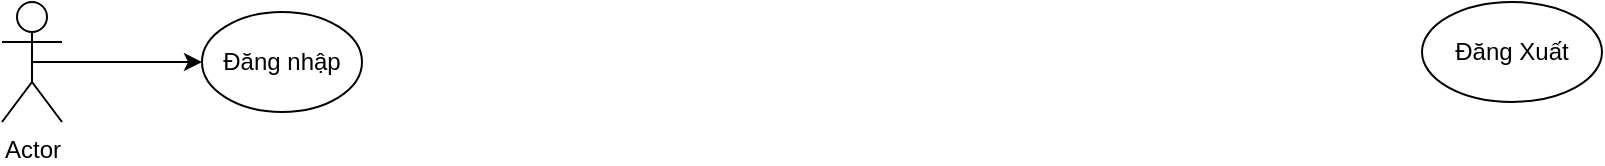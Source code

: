 <mxfile version="22.0.4" type="github">
  <diagram name="Trang-1" id="cRhxTb4dwH8EbBF6ad0r">
    <mxGraphModel dx="938" dy="561" grid="1" gridSize="10" guides="1" tooltips="1" connect="1" arrows="1" fold="1" page="1" pageScale="1" pageWidth="827" pageHeight="1169" math="0" shadow="0">
      <root>
        <mxCell id="0" />
        <mxCell id="1" parent="0" />
        <mxCell id="iEn1ZlNriGyVHJLp5JEQ-3" style="edgeStyle=orthogonalEdgeStyle;rounded=0;orthogonalLoop=1;jettySize=auto;html=1;exitX=0.5;exitY=0.5;exitDx=0;exitDy=0;exitPerimeter=0;entryX=0;entryY=0.5;entryDx=0;entryDy=0;" edge="1" parent="1" source="iEn1ZlNriGyVHJLp5JEQ-1" target="iEn1ZlNriGyVHJLp5JEQ-2">
          <mxGeometry relative="1" as="geometry" />
        </mxCell>
        <mxCell id="iEn1ZlNriGyVHJLp5JEQ-1" value="Actor" style="shape=umlActor;verticalLabelPosition=bottom;verticalAlign=top;html=1;outlineConnect=0;" vertex="1" parent="1">
          <mxGeometry x="10" y="340" width="30" height="60" as="geometry" />
        </mxCell>
        <mxCell id="iEn1ZlNriGyVHJLp5JEQ-2" value="Đăng nhập" style="ellipse;whiteSpace=wrap;html=1;" vertex="1" parent="1">
          <mxGeometry x="110" y="345" width="80" height="50" as="geometry" />
        </mxCell>
        <mxCell id="iEn1ZlNriGyVHJLp5JEQ-9" value="Đăng Xuất" style="ellipse;whiteSpace=wrap;html=1;" vertex="1" parent="1">
          <mxGeometry x="720" y="340" width="90" height="50" as="geometry" />
        </mxCell>
      </root>
    </mxGraphModel>
  </diagram>
</mxfile>
